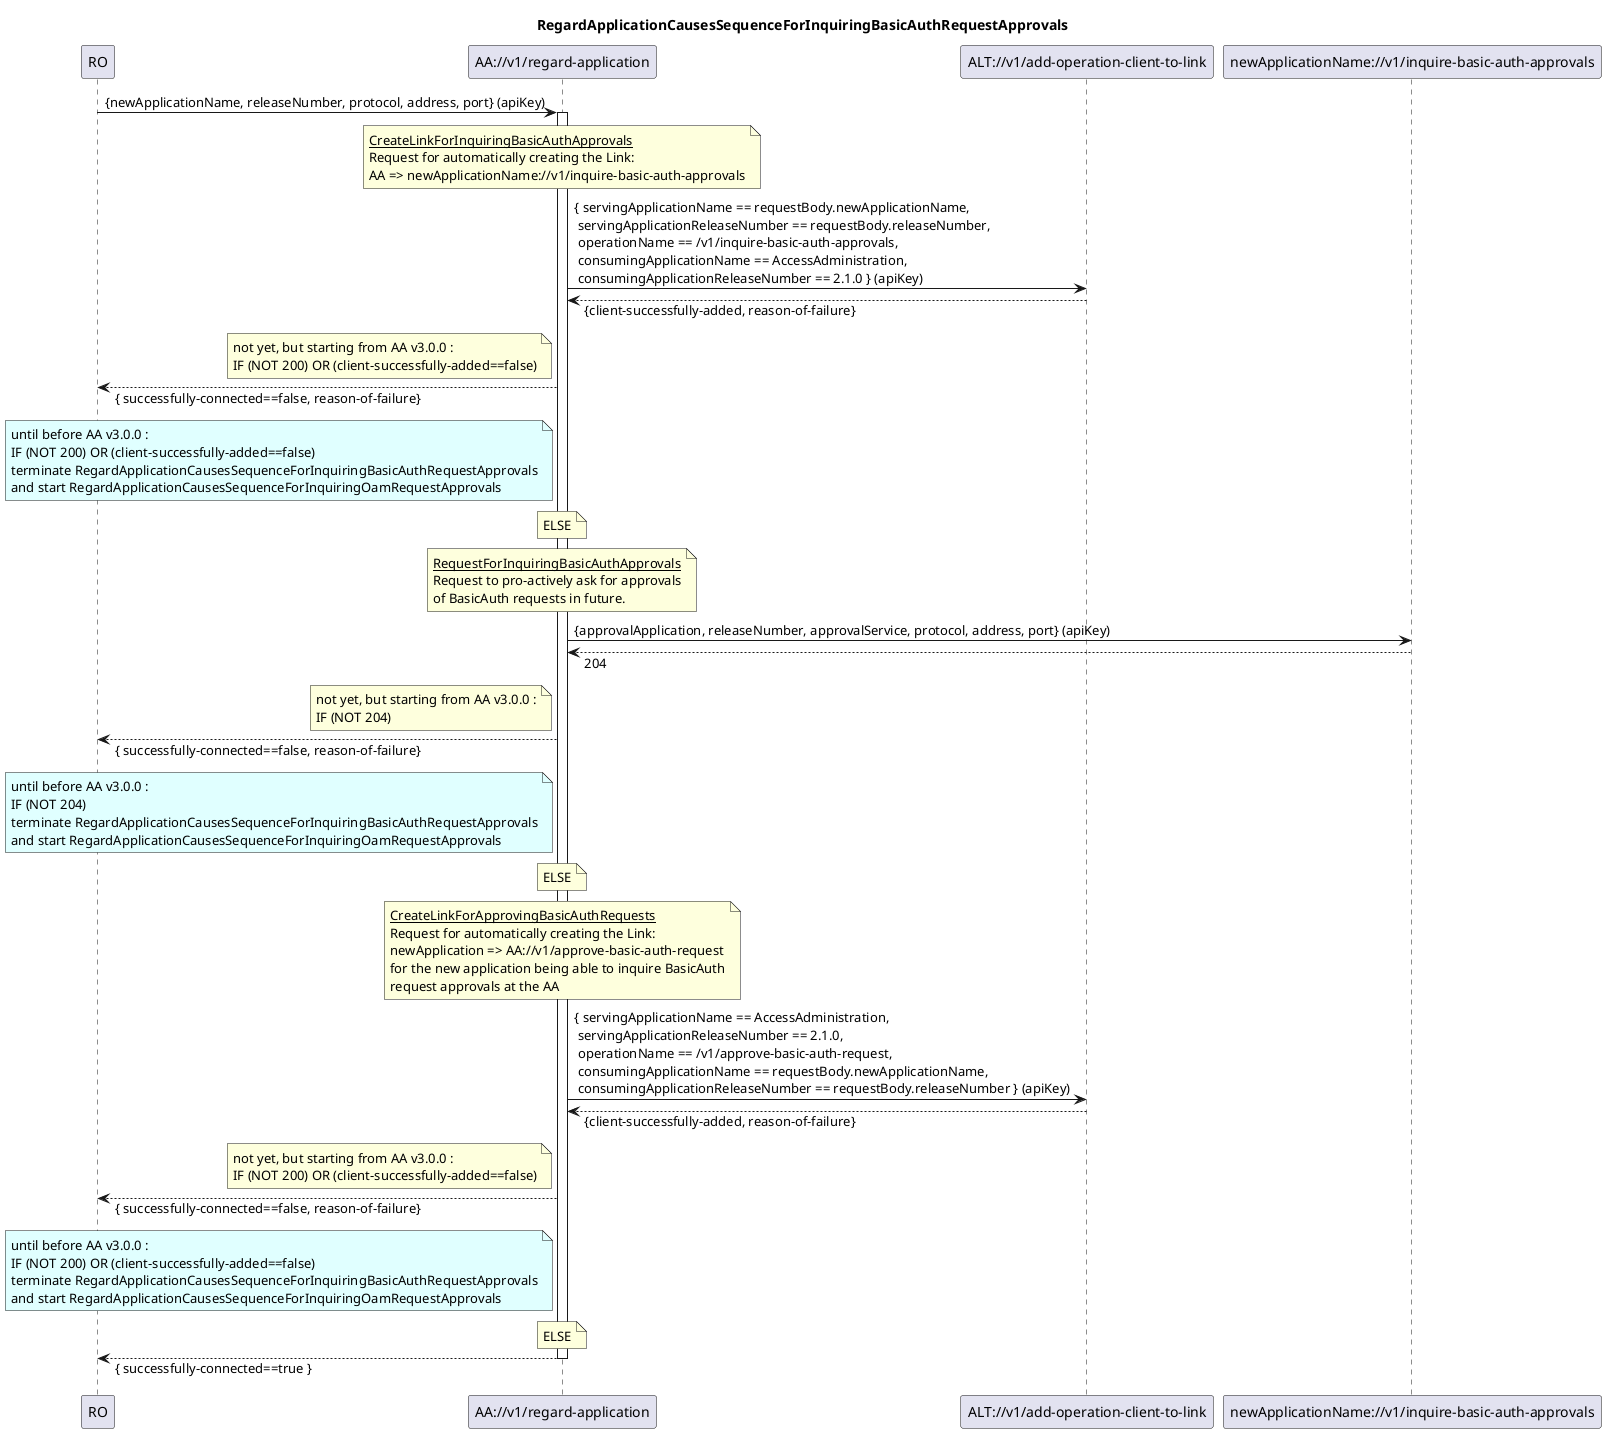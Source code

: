@startuml is001_regardApplicationCausesBasicAuthSequence
skinparam responseMessageBelowArrow true

title
RegardApplicationCausesSequenceForInquiringBasicAuthRequestApprovals
end title

participant "RO" as ro
participant "AA://v1/regard-application" as aa
participant "ALT://v1/add-operation-client-to-link" as alt
participant "newApplicationName://v1/inquire-basic-auth-approvals" as newApplicationFuture

ro -> aa : {newApplicationName, releaseNumber, protocol, address, port} (apiKey)
activate aa

note over aa
<u>CreateLinkForInquiringBasicAuthApprovals</u>
Request for automatically creating the Link:
AA => newApplicationName://v1/inquire-basic-auth-approvals
end note
aa -> alt : { servingApplicationName == requestBody.newApplicationName,\n servingApplicationReleaseNumber == requestBody.releaseNumber,\n operationName == /v1/inquire-basic-auth-approvals,\n consumingApplicationName == AccessAdministration,\n consumingApplicationReleaseNumber == 2.1.0 } (apiKey)
aa <-- alt : {client-successfully-added, reason-of-failure}

note left aa
not yet, but starting from AA v3.0.0 :
IF (NOT 200) OR (client-successfully-added==false)
end note
ro <-- aa : { successfully-connected==false, reason-of-failure}

note left aa #LightCyan
until before AA v3.0.0 :
IF (NOT 200) OR (client-successfully-added==false)
terminate RegardApplicationCausesSequenceForInquiringBasicAuthRequestApprovals
and start RegardApplicationCausesSequenceForInquiringOamRequestApprovals
end note

note over aa
ELSE
end note

note over aa
<u>RequestForInquiringBasicAuthApprovals</u>
Request to pro-actively ask for approvals
of BasicAuth requests in future.
end note
aa -> newApplicationFuture : {approvalApplication, releaseNumber, approvalService, protocol, address, port} (apiKey)
aa <-- newApplicationFuture : 204

note left aa
not yet, but starting from AA v3.0.0 :
IF (NOT 204)
end note
ro <-- aa : { successfully-connected==false, reason-of-failure}

note left aa #LightCyan
until before AA v3.0.0 :
IF (NOT 204)
terminate RegardApplicationCausesSequenceForInquiringBasicAuthRequestApprovals
and start RegardApplicationCausesSequenceForInquiringOamRequestApprovals
end note

note over aa
ELSE
end note

note over aa
<u>CreateLinkForApprovingBasicAuthRequests</u>
Request for automatically creating the Link:
newApplication => AA://v1/approve-basic-auth-request
for the new application being able to inquire BasicAuth
request approvals at the AA
end note
aa -> alt : { servingApplicationName == AccessAdministration,\n servingApplicationReleaseNumber == 2.1.0,\n operationName == /v1/approve-basic-auth-request,\n consumingApplicationName == requestBody.newApplicationName,\n consumingApplicationReleaseNumber == requestBody.releaseNumber } (apiKey)
aa <-- alt : {client-successfully-added, reason-of-failure}

note left aa
not yet, but starting from AA v3.0.0 :
IF (NOT 200) OR (client-successfully-added==false)
end note
ro <-- aa : { successfully-connected==false, reason-of-failure}

note left aa #LightCyan
until before AA v3.0.0 :
IF (NOT 200) OR (client-successfully-added==false)
terminate RegardApplicationCausesSequenceForInquiringBasicAuthRequestApprovals
and start RegardApplicationCausesSequenceForInquiringOamRequestApprovals
end note

note over aa
ELSE
end note
ro <-- aa : { successfully-connected==true }

deactivate aa

@enduml